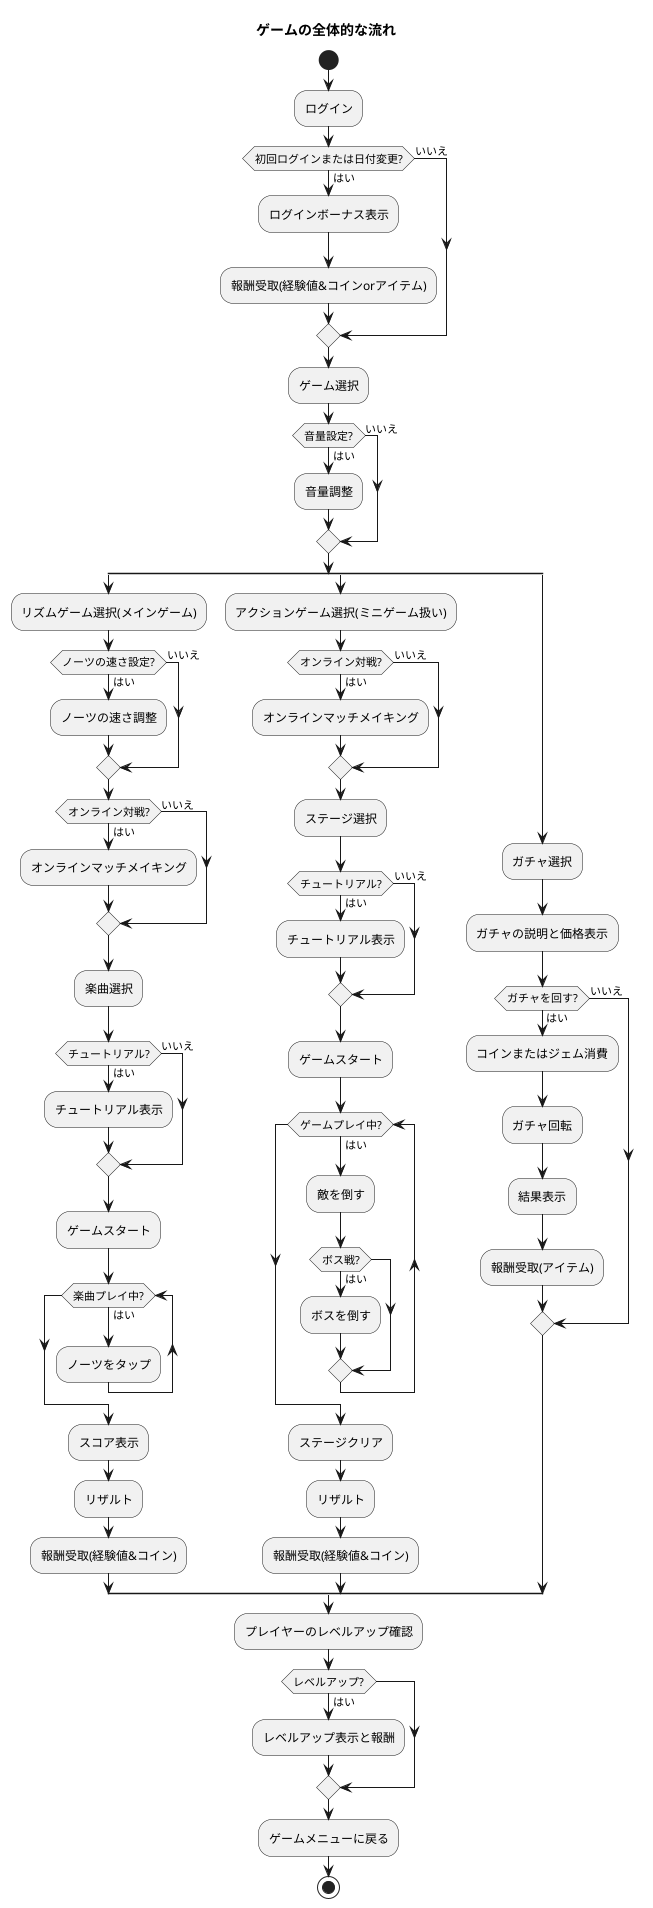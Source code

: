 @startuml
title ゲームの全体的な流れ

start

:ログイン;
if (初回ログインまたは日付変更?) then (はい)
    :ログインボーナス表示;
    :報酬受取(経験値&コインorアイテム);
else (いいえ)
endif

:ゲーム選択;

if (音量設定?) then (はい)
    :音量調整;
else (いいえ)
endif

split 
    :リズムゲーム選択(メインゲーム);
    if (ノーツの速さ設定?) then (はい)
        :ノーツの速さ調整;
    else (いいえ)
    endif

    if (オンライン対戦?) then (はい)
        :オンラインマッチメイキング;
    else (いいえ)
    endif

    :楽曲選択;
    if (チュートリアル?) then (はい)
        :チュートリアル表示;
    else (いいえ)
    endif

    :ゲームスタート;
    while (楽曲プレイ中?) is (はい)
        :ノーツをタップ;
    endwhile
    :スコア表示;
    :リザルト;
    :報酬受取(経験値&コイン);

split again
    :アクションゲーム選択(ミニゲーム扱い);
    if (オンライン対戦?) then (はい)
        :オンラインマッチメイキング;
    else (いいえ)
    endif

    :ステージ選択;
    if (チュートリアル?) then (はい)
        :チュートリアル表示;
    else (いいえ)
    endif

    :ゲームスタート;
    while (ゲームプレイ中?) is (はい)
        :敵を倒す;
        if (ボス戦?) then (はい)
            :ボスを倒す;
        endif
    endwhile

    :ステージクリア;
    :リザルト;
    :報酬受取(経験値&コイン);

split again
    :ガチャ選択;
    :ガチャの説明と価格表示;
    if (ガチャを回す?) then (はい)
        :コインまたはジェム消費;
        :ガチャ回転;
        :結果表示;
        :報酬受取(アイテム);
    else (いいえ)
    endif
endsplit

:プレイヤーのレベルアップ確認;
if (レベルアップ?) then (はい)
    :レベルアップ表示と報酬;
endif

:ゲームメニューに戻る;

stop

@enduml
